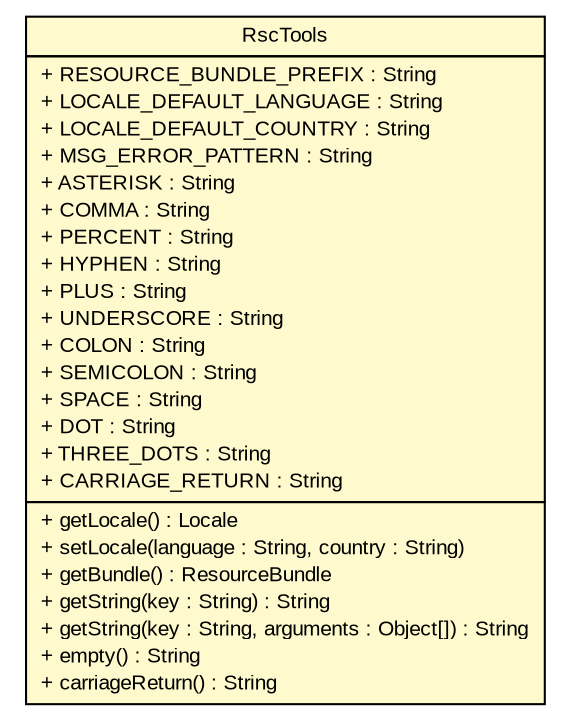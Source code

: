 #!/usr/local/bin/dot
#
# Class diagram 
# Generated by UMLGraph version R5_6-24-gf6e263 (http://www.umlgraph.org/)
#

digraph G {
	edge [fontname="arial",fontsize=10,labelfontname="arial",labelfontsize=10];
	node [fontname="arial",fontsize=10,shape=plaintext];
	nodesep=0.25;
	ranksep=0.5;
	// gov.sandia.cf.tools.RscTools
	c385326 [label=<<table title="gov.sandia.cf.tools.RscTools" border="0" cellborder="1" cellspacing="0" cellpadding="2" port="p" bgcolor="lemonChiffon" href="./RscTools.html">
		<tr><td><table border="0" cellspacing="0" cellpadding="1">
<tr><td align="center" balign="center"> RscTools </td></tr>
		</table></td></tr>
		<tr><td><table border="0" cellspacing="0" cellpadding="1">
<tr><td align="left" balign="left"> + RESOURCE_BUNDLE_PREFIX : String </td></tr>
<tr><td align="left" balign="left"> + LOCALE_DEFAULT_LANGUAGE : String </td></tr>
<tr><td align="left" balign="left"> + LOCALE_DEFAULT_COUNTRY : String </td></tr>
<tr><td align="left" balign="left"> + MSG_ERROR_PATTERN : String </td></tr>
<tr><td align="left" balign="left"> + ASTERISK : String </td></tr>
<tr><td align="left" balign="left"> + COMMA : String </td></tr>
<tr><td align="left" balign="left"> + PERCENT : String </td></tr>
<tr><td align="left" balign="left"> + HYPHEN : String </td></tr>
<tr><td align="left" balign="left"> + PLUS : String </td></tr>
<tr><td align="left" balign="left"> + UNDERSCORE : String </td></tr>
<tr><td align="left" balign="left"> + COLON : String </td></tr>
<tr><td align="left" balign="left"> + SEMICOLON : String </td></tr>
<tr><td align="left" balign="left"> + SPACE : String </td></tr>
<tr><td align="left" balign="left"> + DOT : String </td></tr>
<tr><td align="left" balign="left"> + THREE_DOTS : String </td></tr>
<tr><td align="left" balign="left"> + CARRIAGE_RETURN : String </td></tr>
		</table></td></tr>
		<tr><td><table border="0" cellspacing="0" cellpadding="1">
<tr><td align="left" balign="left"> + getLocale() : Locale </td></tr>
<tr><td align="left" balign="left"> + setLocale(language : String, country : String) </td></tr>
<tr><td align="left" balign="left"> + getBundle() : ResourceBundle </td></tr>
<tr><td align="left" balign="left"> + getString(key : String) : String </td></tr>
<tr><td align="left" balign="left"> + getString(key : String, arguments : Object[]) : String </td></tr>
<tr><td align="left" balign="left"> + empty() : String </td></tr>
<tr><td align="left" balign="left"> + carriageReturn() : String </td></tr>
		</table></td></tr>
		</table>>, URL="./RscTools.html", fontname="arial", fontcolor="black", fontsize=10.0];
}

